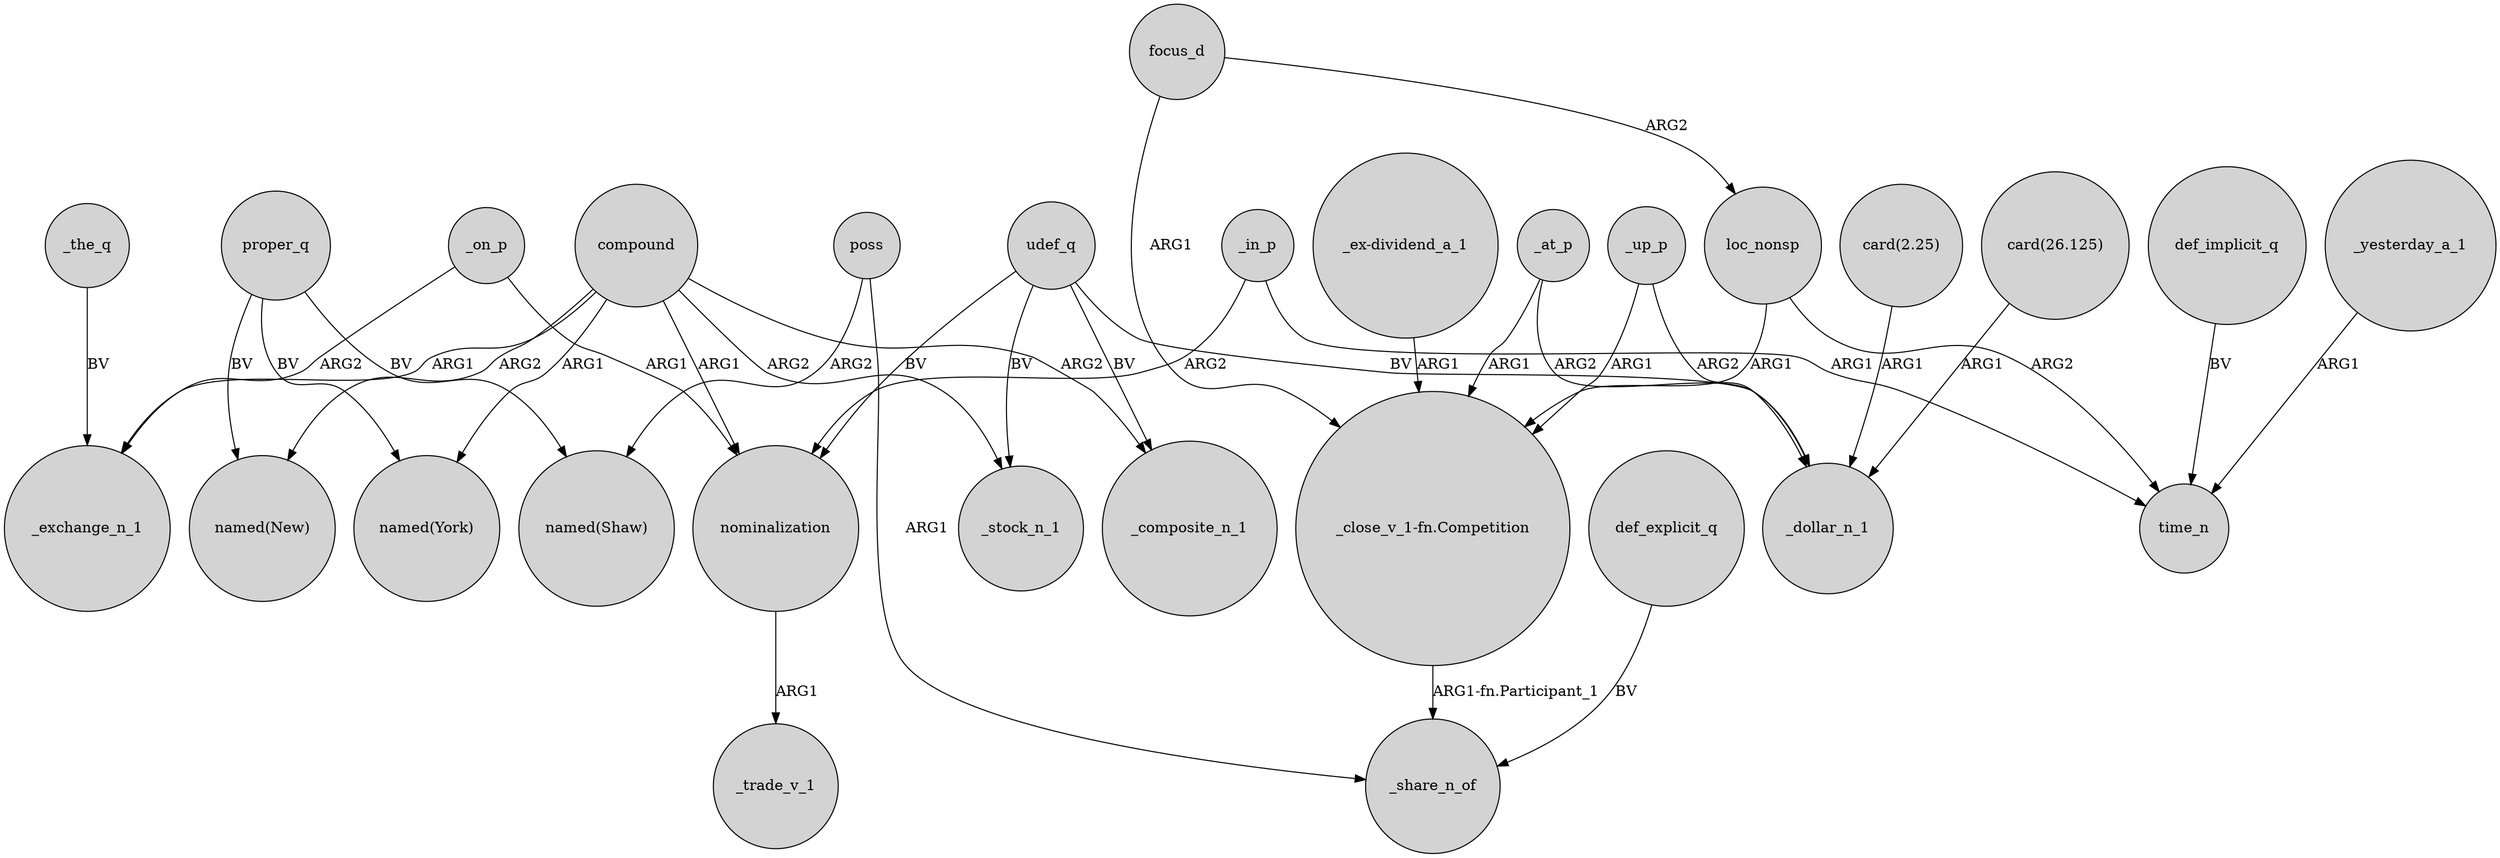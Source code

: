 digraph {
	node [shape=circle style=filled]
	"_ex-dividend_a_1" -> "_close_v_1-fn.Competition" [label=ARG1]
	_on_p -> nominalization [label=ARG1]
	loc_nonsp -> "_close_v_1-fn.Competition" [label=ARG1]
	poss -> "named(Shaw)" [label=ARG2]
	"card(2.25)" -> _dollar_n_1 [label=ARG1]
	_at_p -> "_close_v_1-fn.Competition" [label=ARG1]
	compound -> "named(New)" [label=ARG2]
	proper_q -> "named(New)" [label=BV]
	_up_p -> "_close_v_1-fn.Competition" [label=ARG1]
	udef_q -> nominalization [label=BV]
	def_explicit_q -> _share_n_of [label=BV]
	_yesterday_a_1 -> time_n [label=ARG1]
	focus_d -> loc_nonsp [label=ARG2]
	_on_p -> _exchange_n_1 [label=ARG2]
	compound -> _exchange_n_1 [label=ARG1]
	proper_q -> "named(York)" [label=BV]
	_up_p -> _dollar_n_1 [label=ARG2]
	compound -> nominalization [label=ARG1]
	focus_d -> "_close_v_1-fn.Competition" [label=ARG1]
	udef_q -> _stock_n_1 [label=BV]
	_at_p -> _dollar_n_1 [label=ARG2]
	_in_p -> time_n [label=ARG1]
	proper_q -> "named(Shaw)" [label=BV]
	poss -> _share_n_of [label=ARG1]
	compound -> _stock_n_1 [label=ARG2]
	udef_q -> _dollar_n_1 [label=BV]
	udef_q -> _composite_n_1 [label=BV]
	loc_nonsp -> time_n [label=ARG2]
	compound -> "named(York)" [label=ARG1]
	_the_q -> _exchange_n_1 [label=BV]
	def_implicit_q -> time_n [label=BV]
	_in_p -> nominalization [label=ARG2]
	compound -> _composite_n_1 [label=ARG2]
	"card(26.125)" -> _dollar_n_1 [label=ARG1]
	"_close_v_1-fn.Competition" -> _share_n_of [label="ARG1-fn.Participant_1"]
	nominalization -> _trade_v_1 [label=ARG1]
}
